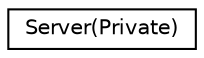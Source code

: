 digraph G
{
  edge [fontname="Helvetica",fontsize="10",labelfontname="Helvetica",labelfontsize="10"];
  node [fontname="Helvetica",fontsize="10",shape=record];
  rankdir="LR";
  Node1 [label="Server(Private)",height=0.2,width=0.4,color="black", fillcolor="white", style="filled",URL="$interface_server_07_private_08.html"];
}
